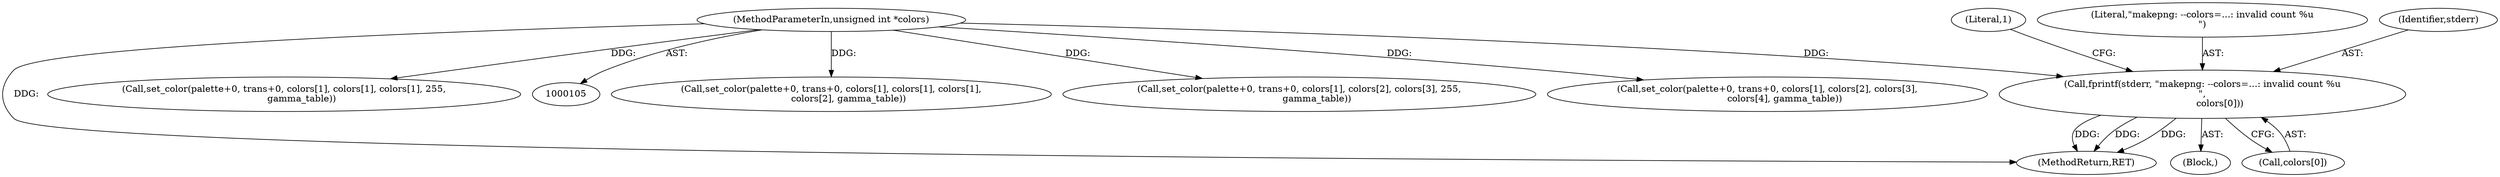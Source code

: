 digraph "0_Android_9d4853418ab2f754c2b63e091c29c5529b8b86ca_13@API" {
"1000118" [label="(Call,fprintf(stderr, \"makepng: --colors=...: invalid count %u\n\",\n            colors[0]))"];
"1000110" [label="(MethodParameterIn,unsigned int *colors)"];
"1000110" [label="(MethodParameterIn,unsigned int *colors)"];
"1000148" [label="(Call,set_color(palette+0, trans+0, colors[1], colors[1], colors[1],\n            colors[2], gamma_table))"];
"1000118" [label="(Call,fprintf(stderr, \"makepng: --colors=...: invalid count %u\n\",\n            colors[0]))"];
"1000171" [label="(Call,set_color(palette+0, trans+0, colors[1], colors[2], colors[3], 255,\n            gamma_table))"];
"1000125" [label="(Literal,1)"];
"1000192" [label="(Call,set_color(palette+0, trans+0, colors[1], colors[2], colors[3],\n            colors[4], gamma_table))"];
"1000328" [label="(MethodReturn,RET)"];
"1000127" [label="(Call,set_color(palette+0, trans+0, colors[1], colors[1], colors[1], 255,\n            gamma_table))"];
"1000116" [label="(Block,)"];
"1000120" [label="(Literal,\"makepng: --colors=...: invalid count %u\n\")"];
"1000121" [label="(Call,colors[0])"];
"1000119" [label="(Identifier,stderr)"];
"1000118" -> "1000116"  [label="AST: "];
"1000118" -> "1000121"  [label="CFG: "];
"1000119" -> "1000118"  [label="AST: "];
"1000120" -> "1000118"  [label="AST: "];
"1000121" -> "1000118"  [label="AST: "];
"1000125" -> "1000118"  [label="CFG: "];
"1000118" -> "1000328"  [label="DDG: "];
"1000118" -> "1000328"  [label="DDG: "];
"1000118" -> "1000328"  [label="DDG: "];
"1000110" -> "1000118"  [label="DDG: "];
"1000110" -> "1000105"  [label="AST: "];
"1000110" -> "1000328"  [label="DDG: "];
"1000110" -> "1000127"  [label="DDG: "];
"1000110" -> "1000148"  [label="DDG: "];
"1000110" -> "1000171"  [label="DDG: "];
"1000110" -> "1000192"  [label="DDG: "];
}
